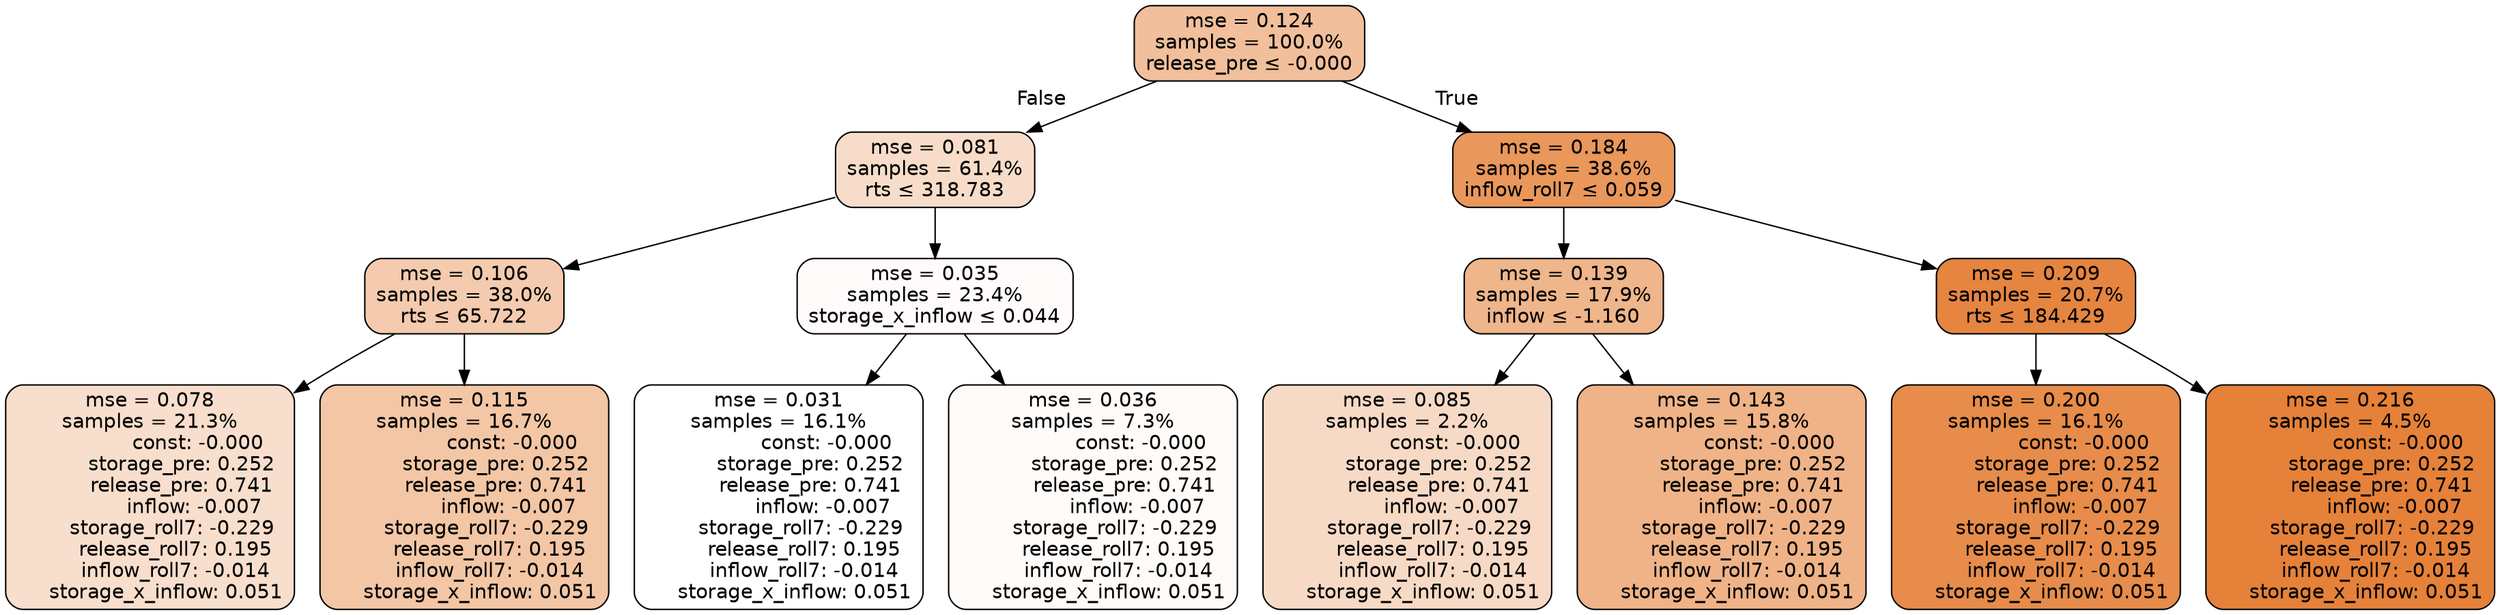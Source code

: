 digraph tree {
node [shape=rectangle, style="filled, rounded", color="black", fontname=helvetica] ;
edge [fontname=helvetica] ;
	"0" [label="mse = 0.124
samples = 100.0%
release_pre &le; -0.000", fillcolor="#f1bf9b"]
	"1" [label="mse = 0.081
samples = 61.4%
rts &le; 318.783", fillcolor="#f7ddc9"]
	"2" [label="mse = 0.106
samples = 38.0%
rts &le; 65.722", fillcolor="#f4cbae"]
	"3" [label="mse = 0.078
samples = 21.3%
               const: -0.000
          storage_pre: 0.252
          release_pre: 0.741
              inflow: -0.007
       storage_roll7: -0.229
        release_roll7: 0.195
        inflow_roll7: -0.014
     storage_x_inflow: 0.051", fillcolor="#f8decc"]
	"4" [label="mse = 0.115
samples = 16.7%
               const: -0.000
          storage_pre: 0.252
          release_pre: 0.741
              inflow: -0.007
       storage_roll7: -0.229
        release_roll7: 0.195
        inflow_roll7: -0.014
     storage_x_inflow: 0.051", fillcolor="#f3c6a5"]
	"5" [label="mse = 0.035
samples = 23.4%
storage_x_inflow &le; 0.044", fillcolor="#fefbfa"]
	"6" [label="mse = 0.031
samples = 16.1%
               const: -0.000
          storage_pre: 0.252
          release_pre: 0.741
              inflow: -0.007
       storage_roll7: -0.229
        release_roll7: 0.195
        inflow_roll7: -0.014
     storage_x_inflow: 0.051", fillcolor="#ffffff"]
	"7" [label="mse = 0.036
samples = 7.3%
               const: -0.000
          storage_pre: 0.252
          release_pre: 0.741
              inflow: -0.007
       storage_roll7: -0.229
        release_roll7: 0.195
        inflow_roll7: -0.014
     storage_x_inflow: 0.051", fillcolor="#fefbf9"]
	"8" [label="mse = 0.184
samples = 38.6%
inflow_roll7 &le; 0.059", fillcolor="#e9975b"]
	"9" [label="mse = 0.139
samples = 17.9%
inflow &le; -1.160", fillcolor="#efb58b"]
	"10" [label="mse = 0.085
samples = 2.2%
               const: -0.000
          storage_pre: 0.252
          release_pre: 0.741
              inflow: -0.007
       storage_roll7: -0.229
        release_roll7: 0.195
        inflow_roll7: -0.014
     storage_x_inflow: 0.051", fillcolor="#f7dac5"]
	"11" [label="mse = 0.143
samples = 15.8%
               const: -0.000
          storage_pre: 0.252
          release_pre: 0.741
              inflow: -0.007
       storage_roll7: -0.229
        release_roll7: 0.195
        inflow_roll7: -0.014
     storage_x_inflow: 0.051", fillcolor="#efb387"]
	"12" [label="mse = 0.209
samples = 20.7%
rts &le; 184.429", fillcolor="#e58540"]
	"13" [label="mse = 0.200
samples = 16.1%
               const: -0.000
          storage_pre: 0.252
          release_pre: 0.741
              inflow: -0.007
       storage_roll7: -0.229
        release_roll7: 0.195
        inflow_roll7: -0.014
     storage_x_inflow: 0.051", fillcolor="#e78c4a"]
	"14" [label="mse = 0.216
samples = 4.5%
               const: -0.000
          storage_pre: 0.252
          release_pre: 0.741
              inflow: -0.007
       storage_roll7: -0.229
        release_roll7: 0.195
        inflow_roll7: -0.014
     storage_x_inflow: 0.051", fillcolor="#e58139"]

	"0" -> "1" [labeldistance=2.5, labelangle=45, headlabel="False"]
	"1" -> "2"
	"2" -> "3"
	"2" -> "4"
	"1" -> "5"
	"5" -> "6"
	"5" -> "7"
	"0" -> "8" [labeldistance=2.5, labelangle=-45, headlabel="True"]
	"8" -> "9"
	"9" -> "10"
	"9" -> "11"
	"8" -> "12"
	"12" -> "13"
	"12" -> "14"
}